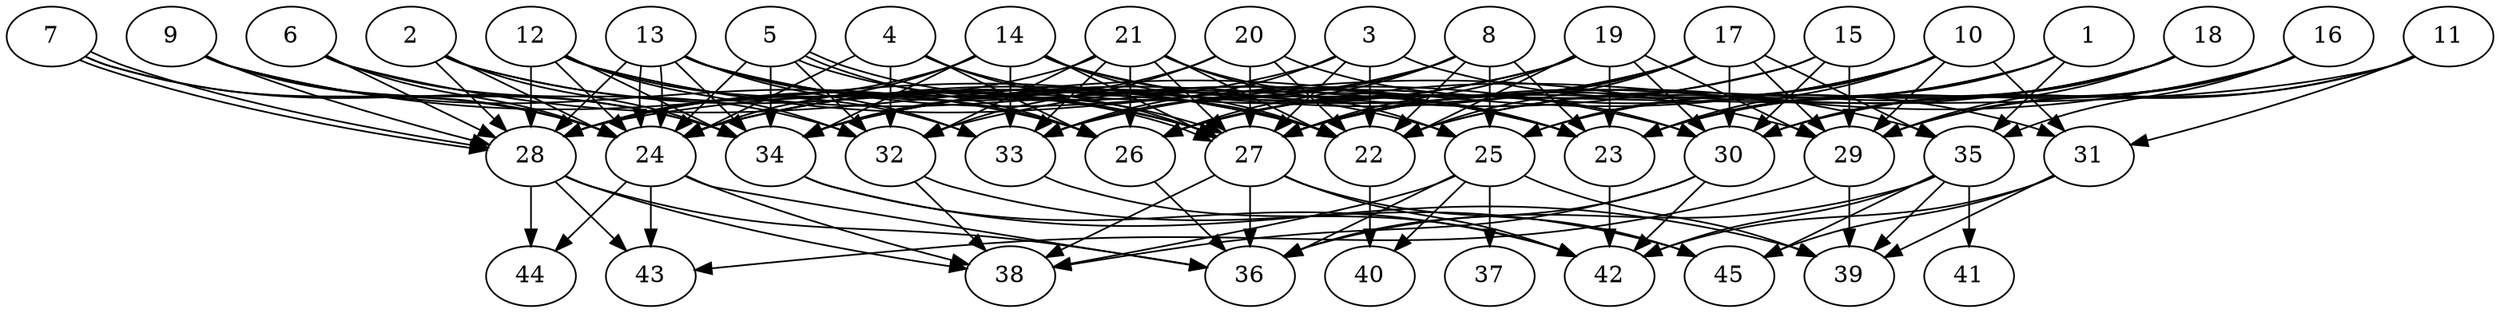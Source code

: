 // DAG (tier=3-complex, mode=compute, n=45, ccr=0.458, fat=0.705, density=0.655, regular=0.225, jump=0.246, mindata=1048576, maxdata=16777216)
// DAG automatically generated by daggen at Sun Aug 24 16:33:34 2025
// /home/ermia/Project/Environments/daggen/bin/daggen --dot --ccr 0.458 --fat 0.705 --regular 0.225 --density 0.655 --jump 0.246 --mindata 1048576 --maxdata 16777216 -n 45 
digraph G {
  1 [size="5590296324669838", alpha="0.19", expect_size="2795148162334919"]
  1 -> 22 [size ="107511755571200"]
  1 -> 23 [size ="107511755571200"]
  1 -> 27 [size ="107511755571200"]
  1 -> 35 [size ="107511755571200"]
  2 [size="2072086705078272000", alpha="0.03", expect_size="1036043352539136000"]
  2 -> 22 [size ="13002552115200"]
  2 -> 24 [size ="13002552115200"]
  2 -> 27 [size ="13002552115200"]
  2 -> 28 [size ="13002552115200"]
  2 -> 34 [size ="13002552115200"]
  3 [size="513000648471030656", alpha="0.16", expect_size="256500324235515328"]
  3 -> 22 [size ="180759100915712"]
  3 -> 27 [size ="180759100915712"]
  3 -> 28 [size ="180759100915712"]
  3 -> 31 [size ="180759100915712"]
  3 -> 33 [size ="180759100915712"]
  4 [size="46007060075335176", alpha="0.15", expect_size="23003530037667588"]
  4 -> 22 [size ="1187112317616128"]
  4 -> 24 [size ="1187112317616128"]
  4 -> 26 [size ="1187112317616128"]
  4 -> 27 [size ="1187112317616128"]
  4 -> 32 [size ="1187112317616128"]
  5 [size="911365907948800384", alpha="0.18", expect_size="455682953974400192"]
  5 -> 24 [size ="328204497715200"]
  5 -> 26 [size ="328204497715200"]
  5 -> 27 [size ="328204497715200"]
  5 -> 27 [size ="328204497715200"]
  5 -> 32 [size ="328204497715200"]
  5 -> 34 [size ="328204497715200"]
  6 [size="38531327010187840", alpha="0.00", expect_size="19265663505093920"]
  6 -> 23 [size ="61561318146048"]
  6 -> 24 [size ="61561318146048"]
  6 -> 28 [size ="61561318146048"]
  6 -> 32 [size ="61561318146048"]
  7 [size="4364402883469594112", alpha="0.19", expect_size="2182201441734797056"]
  7 -> 24 [size ="2055084003295232"]
  7 -> 28 [size ="2055084003295232"]
  7 -> 28 [size ="2055084003295232"]
  7 -> 34 [size ="2055084003295232"]
  8 [size="25218259089319992", alpha="0.13", expect_size="12609129544659996"]
  8 -> 22 [size ="604366859927552"]
  8 -> 23 [size ="604366859927552"]
  8 -> 24 [size ="604366859927552"]
  8 -> 25 [size ="604366859927552"]
  8 -> 26 [size ="604366859927552"]
  8 -> 33 [size ="604366859927552"]
  9 [size="559396145748925952", alpha="0.08", expect_size="279698072874462976"]
  9 -> 22 [size ="408930580692992"]
  9 -> 24 [size ="408930580692992"]
  9 -> 26 [size ="408930580692992"]
  9 -> 28 [size ="408930580692992"]
  9 -> 34 [size ="408930580692992"]
  10 [size="15562022915829100", alpha="0.17", expect_size="7781011457914550"]
  10 -> 23 [size ="891503350120448"]
  10 -> 25 [size ="891503350120448"]
  10 -> 27 [size ="891503350120448"]
  10 -> 29 [size ="891503350120448"]
  10 -> 31 [size ="891503350120448"]
  10 -> 32 [size ="891503350120448"]
  10 -> 33 [size ="891503350120448"]
  11 [size="50515130076626944000", alpha="0.18", expect_size="25257565038313472000"]
  11 -> 28 [size ="109321178316800"]
  11 -> 29 [size ="109321178316800"]
  11 -> 30 [size ="109321178316800"]
  11 -> 31 [size ="109321178316800"]
  12 [size="14831250651039148", alpha="0.19", expect_size="7415625325519574"]
  12 -> 23 [size ="890293066924032"]
  12 -> 24 [size ="890293066924032"]
  12 -> 28 [size ="890293066924032"]
  12 -> 29 [size ="890293066924032"]
  12 -> 32 [size ="890293066924032"]
  12 -> 33 [size ="890293066924032"]
  12 -> 34 [size ="890293066924032"]
  13 [size="571429623674021", alpha="0.04", expect_size="285714811837010"]
  13 -> 24 [size ="60565489713152"]
  13 -> 24 [size ="60565489713152"]
  13 -> 25 [size ="60565489713152"]
  13 -> 26 [size ="60565489713152"]
  13 -> 27 [size ="60565489713152"]
  13 -> 28 [size ="60565489713152"]
  13 -> 30 [size ="60565489713152"]
  13 -> 33 [size ="60565489713152"]
  13 -> 34 [size ="60565489713152"]
  14 [size="1292950408300960", alpha="0.02", expect_size="646475204150480"]
  14 -> 22 [size ="87680155123712"]
  14 -> 23 [size ="87680155123712"]
  14 -> 24 [size ="87680155123712"]
  14 -> 27 [size ="87680155123712"]
  14 -> 28 [size ="87680155123712"]
  14 -> 33 [size ="87680155123712"]
  14 -> 34 [size ="87680155123712"]
  14 -> 35 [size ="87680155123712"]
  15 [size="1662323656732684032", alpha="0.05", expect_size="831161828366342016"]
  15 -> 26 [size ="1384932345643008"]
  15 -> 29 [size ="1384932345643008"]
  15 -> 30 [size ="1384932345643008"]
  15 -> 34 [size ="1384932345643008"]
  16 [size="3652947063378804736000", alpha="0.06", expect_size="1826473531689402368000"]
  16 -> 23 [size ="1897516551372800"]
  16 -> 26 [size ="1897516551372800"]
  16 -> 29 [size ="1897516551372800"]
  16 -> 30 [size ="1897516551372800"]
  16 -> 35 [size ="1897516551372800"]
  17 [size="5458364264314368", alpha="0.16", expect_size="2729182132157184"]
  17 -> 22 [size ="149671020331008"]
  17 -> 24 [size ="149671020331008"]
  17 -> 26 [size ="149671020331008"]
  17 -> 27 [size ="149671020331008"]
  17 -> 29 [size ="149671020331008"]
  17 -> 30 [size ="149671020331008"]
  17 -> 34 [size ="149671020331008"]
  17 -> 35 [size ="149671020331008"]
  18 [size="1176801744539021056", alpha="0.17", expect_size="588400872269510528"]
  18 -> 22 [size ="1095161933201408"]
  18 -> 23 [size ="1095161933201408"]
  18 -> 25 [size ="1095161933201408"]
  18 -> 27 [size ="1095161933201408"]
  18 -> 29 [size ="1095161933201408"]
  18 -> 30 [size ="1095161933201408"]
  19 [size="7643177942399085", alpha="0.18", expect_size="3821588971199542"]
  19 -> 22 [size ="296877878673408"]
  19 -> 23 [size ="296877878673408"]
  19 -> 24 [size ="296877878673408"]
  19 -> 27 [size ="296877878673408"]
  19 -> 29 [size ="296877878673408"]
  19 -> 30 [size ="296877878673408"]
  19 -> 34 [size ="296877878673408"]
  20 [size="715367658041525632", alpha="0.12", expect_size="357683829020762816"]
  20 -> 22 [size ="573166371995648"]
  20 -> 27 [size ="573166371995648"]
  20 -> 30 [size ="573166371995648"]
  20 -> 32 [size ="573166371995648"]
  20 -> 34 [size ="573166371995648"]
  21 [size="793560658705943680", alpha="0.10", expect_size="396780329352971840"]
  21 -> 22 [size ="372193485651968"]
  21 -> 23 [size ="372193485651968"]
  21 -> 25 [size ="372193485651968"]
  21 -> 26 [size ="372193485651968"]
  21 -> 27 [size ="372193485651968"]
  21 -> 28 [size ="372193485651968"]
  21 -> 32 [size ="372193485651968"]
  21 -> 33 [size ="372193485651968"]
  22 [size="14099121653599350", alpha="0.12", expect_size="7049560826799675"]
  22 -> 40 [size ="1542443551948800"]
  23 [size="244078755227052802048", alpha="0.05", expect_size="122039377613526401024"]
  23 -> 42 [size ="312447202230272"]
  24 [size="1283043030324241664", alpha="0.13", expect_size="641521515162120832"]
  24 -> 36 [size ="557876196147200"]
  24 -> 38 [size ="557876196147200"]
  24 -> 43 [size ="557876196147200"]
  24 -> 44 [size ="557876196147200"]
  25 [size="203444478855878784", alpha="0.19", expect_size="101722239427939392"]
  25 -> 36 [size ="209295979315200"]
  25 -> 37 [size ="209295979315200"]
  25 -> 38 [size ="209295979315200"]
  25 -> 39 [size ="209295979315200"]
  25 -> 40 [size ="209295979315200"]
  26 [size="755170031444131053568", alpha="0.17", expect_size="377585015722065526784"]
  26 -> 36 [size ="663416830164992"]
  27 [size="19507119886779480", alpha="0.19", expect_size="9753559943389740"]
  27 -> 36 [size ="539020543131648"]
  27 -> 38 [size ="539020543131648"]
  27 -> 42 [size ="539020543131648"]
  27 -> 45 [size ="539020543131648"]
  28 [size="70885263875650184", alpha="0.04", expect_size="35442631937825092"]
  28 -> 36 [size ="1643932295364608"]
  28 -> 38 [size ="1643932295364608"]
  28 -> 43 [size ="1643932295364608"]
  28 -> 44 [size ="1643932295364608"]
  29 [size="229847135678399250432", alpha="0.03", expect_size="114923567839199625216"]
  29 -> 39 [size ="300180666580992"]
  29 -> 43 [size ="300180666580992"]
  30 [size="361854720634956480", alpha="0.13", expect_size="180927360317478240"]
  30 -> 36 [size ="303098199277568"]
  30 -> 38 [size ="303098199277568"]
  30 -> 42 [size ="303098199277568"]
  31 [size="4451865752676335616000", alpha="0.09", expect_size="2225932876338167808000"]
  31 -> 39 [size ="2164967394508800"]
  31 -> 42 [size ="2164967394508800"]
  31 -> 45 [size ="2164967394508800"]
  32 [size="430356496842875328", alpha="0.12", expect_size="215178248421437664"]
  32 -> 38 [size ="291512726323200"]
  32 -> 45 [size ="291512726323200"]
  33 [size="47098976539772560", alpha="0.04", expect_size="23549488269886280"]
  33 -> 42 [size ="1129744380723200"]
  34 [size="2041778511225401901056", alpha="0.04", expect_size="1020889255612700950528"]
  34 -> 39 [size ="1287544968839168"]
  34 -> 42 [size ="1287544968839168"]
  35 [size="2501136281570046377984", alpha="0.13", expect_size="1250568140785023188992"]
  35 -> 36 [size ="1474059082661888"]
  35 -> 39 [size ="1474059082661888"]
  35 -> 41 [size ="1474059082661888"]
  35 -> 42 [size ="1474059082661888"]
  35 -> 45 [size ="1474059082661888"]
  36 [size="922017536246146944", alpha="0.15", expect_size="461008768123073472"]
  37 [size="79522582278129536", alpha="0.05", expect_size="39761291139064768"]
  38 [size="3742591769815517184", alpha="0.18", expect_size="1871295884907758592"]
  39 [size="6066820483641339", alpha="0.10", expect_size="3033410241820669"]
  40 [size="297193798079223552", alpha="0.19", expect_size="148596899039611776"]
  41 [size="5549896061666983936", alpha="0.16", expect_size="2774948030833491968"]
  42 [size="1486426173977797376", alpha="0.13", expect_size="743213086988898688"]
  43 [size="29260598705749000", alpha="0.08", expect_size="14630299352874500"]
  44 [size="21431684847974720", alpha="0.13", expect_size="10715842423987360"]
  45 [size="2015686337068630278144", alpha="0.13", expect_size="1007843168534315139072"]
}